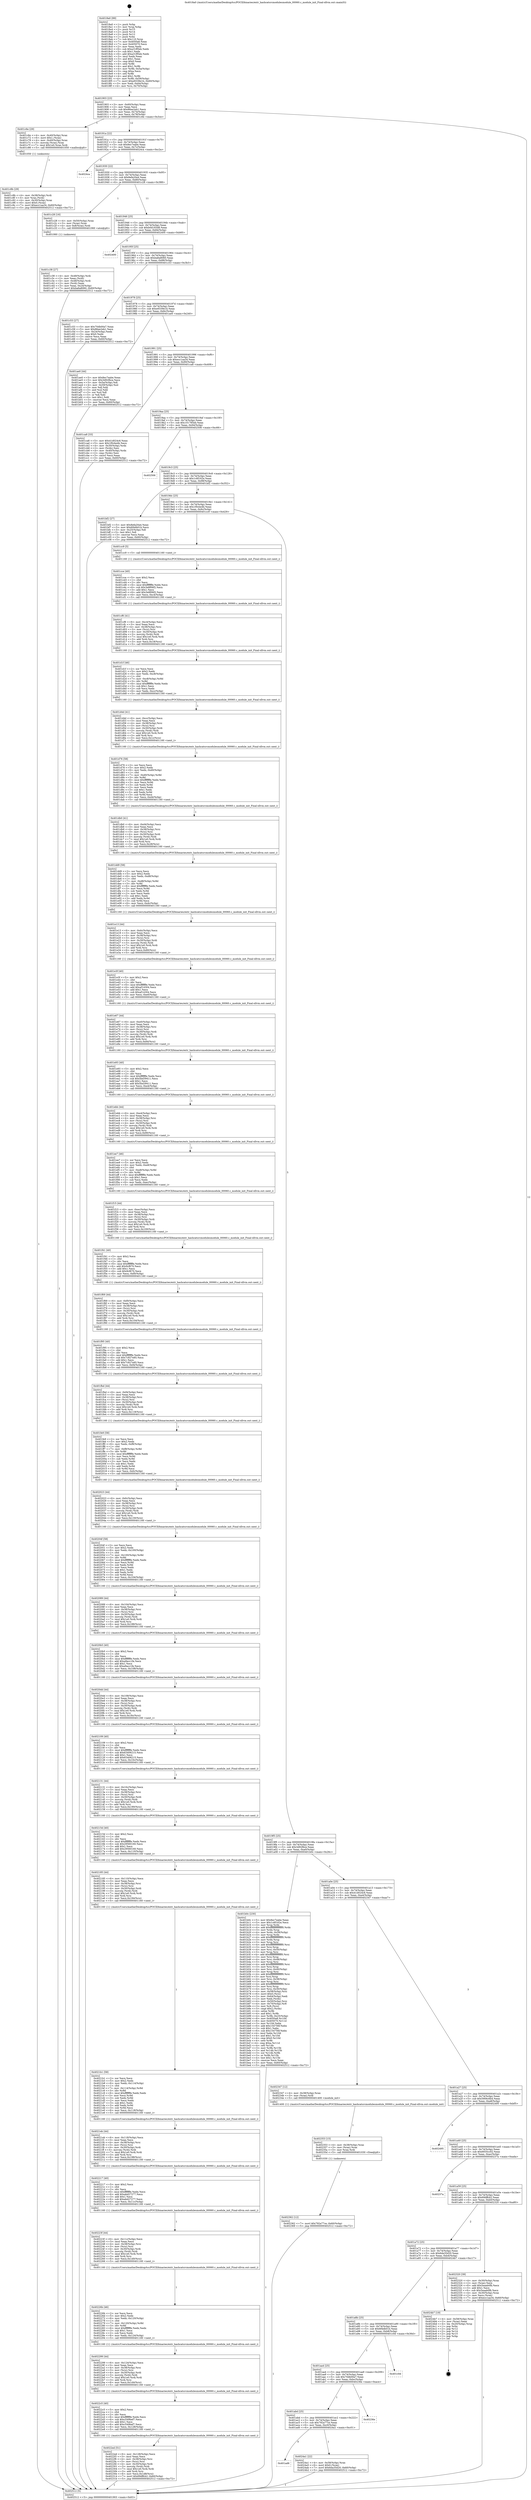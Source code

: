 digraph "0x4018a0" {
  label = "0x4018a0 (/mnt/c/Users/mathe/Desktop/tcc/POCII/binaries/extr_hashcatsrcmodulesmodule_00060.c_module_init_Final-ollvm.out::main(0))"
  labelloc = "t"
  node[shape=record]

  Entry [label="",width=0.3,height=0.3,shape=circle,fillcolor=black,style=filled]
  "0x401903" [label="{
     0x401903 [23]\l
     | [instrs]\l
     &nbsp;&nbsp;0x401903 \<+3\>: mov -0x60(%rbp),%eax\l
     &nbsp;&nbsp;0x401906 \<+2\>: mov %eax,%ecx\l
     &nbsp;&nbsp;0x401908 \<+6\>: sub $0x86ee2eb1,%ecx\l
     &nbsp;&nbsp;0x40190e \<+3\>: mov %eax,-0x74(%rbp)\l
     &nbsp;&nbsp;0x401911 \<+3\>: mov %ecx,-0x78(%rbp)\l
     &nbsp;&nbsp;0x401914 \<+6\>: je 0000000000401c6e \<main+0x3ce\>\l
  }"]
  "0x401c6e" [label="{
     0x401c6e [29]\l
     | [instrs]\l
     &nbsp;&nbsp;0x401c6e \<+4\>: mov -0x40(%rbp),%rax\l
     &nbsp;&nbsp;0x401c72 \<+6\>: movl $0x1,(%rax)\l
     &nbsp;&nbsp;0x401c78 \<+4\>: mov -0x40(%rbp),%rax\l
     &nbsp;&nbsp;0x401c7c \<+3\>: movslq (%rax),%rax\l
     &nbsp;&nbsp;0x401c7f \<+7\>: imul $0x1e0,%rax,%rdi\l
     &nbsp;&nbsp;0x401c86 \<+5\>: call 0000000000401050 \<malloc@plt\>\l
     | [calls]\l
     &nbsp;&nbsp;0x401050 \{1\} (unknown)\l
  }"]
  "0x40191a" [label="{
     0x40191a [22]\l
     | [instrs]\l
     &nbsp;&nbsp;0x40191a \<+5\>: jmp 000000000040191f \<main+0x7f\>\l
     &nbsp;&nbsp;0x40191f \<+3\>: mov -0x74(%rbp),%eax\l
     &nbsp;&nbsp;0x401922 \<+5\>: sub $0x8ec7eabe,%eax\l
     &nbsp;&nbsp;0x401927 \<+3\>: mov %eax,-0x7c(%rbp)\l
     &nbsp;&nbsp;0x40192a \<+6\>: je 00000000004024ca \<main+0xc2a\>\l
  }"]
  Exit [label="",width=0.3,height=0.3,shape=circle,fillcolor=black,style=filled,peripheries=2]
  "0x4024ca" [label="{
     0x4024ca\l
  }", style=dashed]
  "0x401930" [label="{
     0x401930 [22]\l
     | [instrs]\l
     &nbsp;&nbsp;0x401930 \<+5\>: jmp 0000000000401935 \<main+0x95\>\l
     &nbsp;&nbsp;0x401935 \<+3\>: mov -0x74(%rbp),%eax\l
     &nbsp;&nbsp;0x401938 \<+5\>: sub $0x8efa20a4,%eax\l
     &nbsp;&nbsp;0x40193d \<+3\>: mov %eax,-0x80(%rbp)\l
     &nbsp;&nbsp;0x401940 \<+6\>: je 0000000000401c28 \<main+0x388\>\l
  }"]
  "0x401ad6" [label="{
     0x401ad6\l
  }", style=dashed]
  "0x401c28" [label="{
     0x401c28 [16]\l
     | [instrs]\l
     &nbsp;&nbsp;0x401c28 \<+4\>: mov -0x50(%rbp),%rax\l
     &nbsp;&nbsp;0x401c2c \<+3\>: mov (%rax),%rax\l
     &nbsp;&nbsp;0x401c2f \<+4\>: mov 0x8(%rax),%rdi\l
     &nbsp;&nbsp;0x401c33 \<+5\>: call 0000000000401060 \<atoi@plt\>\l
     | [calls]\l
     &nbsp;&nbsp;0x401060 \{1\} (unknown)\l
  }"]
  "0x401946" [label="{
     0x401946 [25]\l
     | [instrs]\l
     &nbsp;&nbsp;0x401946 \<+5\>: jmp 000000000040194b \<main+0xab\>\l
     &nbsp;&nbsp;0x40194b \<+3\>: mov -0x74(%rbp),%eax\l
     &nbsp;&nbsp;0x40194e \<+5\>: sub $0xb0d183d8,%eax\l
     &nbsp;&nbsp;0x401953 \<+6\>: mov %eax,-0x84(%rbp)\l
     &nbsp;&nbsp;0x401959 \<+6\>: je 0000000000402400 \<main+0xb60\>\l
  }"]
  "0x4024a1" [label="{
     0x4024a1 [22]\l
     | [instrs]\l
     &nbsp;&nbsp;0x4024a1 \<+4\>: mov -0x58(%rbp),%rax\l
     &nbsp;&nbsp;0x4024a5 \<+6\>: movl $0x0,(%rax)\l
     &nbsp;&nbsp;0x4024ab \<+7\>: movl $0x6da35d20,-0x60(%rbp)\l
     &nbsp;&nbsp;0x4024b2 \<+5\>: jmp 0000000000402512 \<main+0xc72\>\l
  }"]
  "0x402400" [label="{
     0x402400\l
  }", style=dashed]
  "0x40195f" [label="{
     0x40195f [25]\l
     | [instrs]\l
     &nbsp;&nbsp;0x40195f \<+5\>: jmp 0000000000401964 \<main+0xc4\>\l
     &nbsp;&nbsp;0x401964 \<+3\>: mov -0x74(%rbp),%eax\l
     &nbsp;&nbsp;0x401967 \<+5\>: sub $0xba6a8060,%eax\l
     &nbsp;&nbsp;0x40196c \<+6\>: mov %eax,-0x88(%rbp)\l
     &nbsp;&nbsp;0x401972 \<+6\>: je 0000000000401c53 \<main+0x3b3\>\l
  }"]
  "0x401abd" [label="{
     0x401abd [25]\l
     | [instrs]\l
     &nbsp;&nbsp;0x401abd \<+5\>: jmp 0000000000401ac2 \<main+0x222\>\l
     &nbsp;&nbsp;0x401ac2 \<+3\>: mov -0x74(%rbp),%eax\l
     &nbsp;&nbsp;0x401ac5 \<+5\>: sub $0x792a77ce,%eax\l
     &nbsp;&nbsp;0x401aca \<+6\>: mov %eax,-0xc0(%rbp)\l
     &nbsp;&nbsp;0x401ad0 \<+6\>: je 00000000004024a1 \<main+0xc01\>\l
  }"]
  "0x401c53" [label="{
     0x401c53 [27]\l
     | [instrs]\l
     &nbsp;&nbsp;0x401c53 \<+5\>: mov $0x70db00a7,%eax\l
     &nbsp;&nbsp;0x401c58 \<+5\>: mov $0x86ee2eb1,%ecx\l
     &nbsp;&nbsp;0x401c5d \<+3\>: mov -0x24(%rbp),%edx\l
     &nbsp;&nbsp;0x401c60 \<+3\>: cmp $0x0,%edx\l
     &nbsp;&nbsp;0x401c63 \<+3\>: cmove %ecx,%eax\l
     &nbsp;&nbsp;0x401c66 \<+3\>: mov %eax,-0x60(%rbp)\l
     &nbsp;&nbsp;0x401c69 \<+5\>: jmp 0000000000402512 \<main+0xc72\>\l
  }"]
  "0x401978" [label="{
     0x401978 [25]\l
     | [instrs]\l
     &nbsp;&nbsp;0x401978 \<+5\>: jmp 000000000040197d \<main+0xdd\>\l
     &nbsp;&nbsp;0x40197d \<+3\>: mov -0x74(%rbp),%eax\l
     &nbsp;&nbsp;0x401980 \<+5\>: sub $0xe9339e1b,%eax\l
     &nbsp;&nbsp;0x401985 \<+6\>: mov %eax,-0x8c(%rbp)\l
     &nbsp;&nbsp;0x40198b \<+6\>: je 0000000000401ae0 \<main+0x240\>\l
  }"]
  "0x40236e" [label="{
     0x40236e\l
  }", style=dashed]
  "0x401ae0" [label="{
     0x401ae0 [44]\l
     | [instrs]\l
     &nbsp;&nbsp;0x401ae0 \<+5\>: mov $0x8ec7eabe,%eax\l
     &nbsp;&nbsp;0x401ae5 \<+5\>: mov $0x3d92fbce,%ecx\l
     &nbsp;&nbsp;0x401aea \<+3\>: mov -0x5a(%rbp),%dl\l
     &nbsp;&nbsp;0x401aed \<+4\>: mov -0x59(%rbp),%sil\l
     &nbsp;&nbsp;0x401af1 \<+3\>: mov %dl,%dil\l
     &nbsp;&nbsp;0x401af4 \<+3\>: and %sil,%dil\l
     &nbsp;&nbsp;0x401af7 \<+3\>: xor %sil,%dl\l
     &nbsp;&nbsp;0x401afa \<+3\>: or %dl,%dil\l
     &nbsp;&nbsp;0x401afd \<+4\>: test $0x1,%dil\l
     &nbsp;&nbsp;0x401b01 \<+3\>: cmovne %ecx,%eax\l
     &nbsp;&nbsp;0x401b04 \<+3\>: mov %eax,-0x60(%rbp)\l
     &nbsp;&nbsp;0x401b07 \<+5\>: jmp 0000000000402512 \<main+0xc72\>\l
  }"]
  "0x401991" [label="{
     0x401991 [25]\l
     | [instrs]\l
     &nbsp;&nbsp;0x401991 \<+5\>: jmp 0000000000401996 \<main+0xf6\>\l
     &nbsp;&nbsp;0x401996 \<+3\>: mov -0x74(%rbp),%eax\l
     &nbsp;&nbsp;0x401999 \<+5\>: sub $0xecc1aa34,%eax\l
     &nbsp;&nbsp;0x40199e \<+6\>: mov %eax,-0x90(%rbp)\l
     &nbsp;&nbsp;0x4019a4 \<+6\>: je 0000000000401ca8 \<main+0x408\>\l
  }"]
  "0x402512" [label="{
     0x402512 [5]\l
     | [instrs]\l
     &nbsp;&nbsp;0x402512 \<+5\>: jmp 0000000000401903 \<main+0x63\>\l
  }"]
  "0x4018a0" [label="{
     0x4018a0 [99]\l
     | [instrs]\l
     &nbsp;&nbsp;0x4018a0 \<+1\>: push %rbp\l
     &nbsp;&nbsp;0x4018a1 \<+3\>: mov %rsp,%rbp\l
     &nbsp;&nbsp;0x4018a4 \<+2\>: push %r15\l
     &nbsp;&nbsp;0x4018a6 \<+2\>: push %r14\l
     &nbsp;&nbsp;0x4018a8 \<+2\>: push %r12\l
     &nbsp;&nbsp;0x4018aa \<+1\>: push %rbx\l
     &nbsp;&nbsp;0x4018ab \<+7\>: sub $0x110,%rsp\l
     &nbsp;&nbsp;0x4018b2 \<+7\>: mov 0x4050a8,%eax\l
     &nbsp;&nbsp;0x4018b9 \<+7\>: mov 0x405070,%ecx\l
     &nbsp;&nbsp;0x4018c0 \<+2\>: mov %eax,%edx\l
     &nbsp;&nbsp;0x4018c2 \<+6\>: sub $0xa31ff3eb,%edx\l
     &nbsp;&nbsp;0x4018c8 \<+3\>: sub $0x1,%edx\l
     &nbsp;&nbsp;0x4018cb \<+6\>: add $0xa31ff3eb,%edx\l
     &nbsp;&nbsp;0x4018d1 \<+3\>: imul %edx,%eax\l
     &nbsp;&nbsp;0x4018d4 \<+3\>: and $0x1,%eax\l
     &nbsp;&nbsp;0x4018d7 \<+3\>: cmp $0x0,%eax\l
     &nbsp;&nbsp;0x4018da \<+4\>: sete %r8b\l
     &nbsp;&nbsp;0x4018de \<+4\>: and $0x1,%r8b\l
     &nbsp;&nbsp;0x4018e2 \<+4\>: mov %r8b,-0x5a(%rbp)\l
     &nbsp;&nbsp;0x4018e6 \<+3\>: cmp $0xa,%ecx\l
     &nbsp;&nbsp;0x4018e9 \<+4\>: setl %r8b\l
     &nbsp;&nbsp;0x4018ed \<+4\>: and $0x1,%r8b\l
     &nbsp;&nbsp;0x4018f1 \<+4\>: mov %r8b,-0x59(%rbp)\l
     &nbsp;&nbsp;0x4018f5 \<+7\>: movl $0xe9339e1b,-0x60(%rbp)\l
     &nbsp;&nbsp;0x4018fc \<+3\>: mov %edi,-0x64(%rbp)\l
     &nbsp;&nbsp;0x4018ff \<+4\>: mov %rsi,-0x70(%rbp)\l
  }"]
  "0x401aa4" [label="{
     0x401aa4 [25]\l
     | [instrs]\l
     &nbsp;&nbsp;0x401aa4 \<+5\>: jmp 0000000000401aa9 \<main+0x209\>\l
     &nbsp;&nbsp;0x401aa9 \<+3\>: mov -0x74(%rbp),%eax\l
     &nbsp;&nbsp;0x401aac \<+5\>: sub $0x70db00a7,%eax\l
     &nbsp;&nbsp;0x401ab1 \<+6\>: mov %eax,-0xbc(%rbp)\l
     &nbsp;&nbsp;0x401ab7 \<+6\>: je 000000000040236e \<main+0xace\>\l
  }"]
  "0x401ca8" [label="{
     0x401ca8 [33]\l
     | [instrs]\l
     &nbsp;&nbsp;0x401ca8 \<+5\>: mov $0x41d024c6,%eax\l
     &nbsp;&nbsp;0x401cad \<+5\>: mov $0x1f0cbe4b,%ecx\l
     &nbsp;&nbsp;0x401cb2 \<+4\>: mov -0x30(%rbp),%rdx\l
     &nbsp;&nbsp;0x401cb6 \<+2\>: mov (%rdx),%esi\l
     &nbsp;&nbsp;0x401cb8 \<+4\>: mov -0x40(%rbp),%rdx\l
     &nbsp;&nbsp;0x401cbc \<+2\>: cmp (%rdx),%esi\l
     &nbsp;&nbsp;0x401cbe \<+3\>: cmovl %ecx,%eax\l
     &nbsp;&nbsp;0x401cc1 \<+3\>: mov %eax,-0x60(%rbp)\l
     &nbsp;&nbsp;0x401cc4 \<+5\>: jmp 0000000000402512 \<main+0xc72\>\l
  }"]
  "0x4019aa" [label="{
     0x4019aa [25]\l
     | [instrs]\l
     &nbsp;&nbsp;0x4019aa \<+5\>: jmp 00000000004019af \<main+0x10f\>\l
     &nbsp;&nbsp;0x4019af \<+3\>: mov -0x74(%rbp),%eax\l
     &nbsp;&nbsp;0x4019b2 \<+5\>: sub $0x101785eb,%eax\l
     &nbsp;&nbsp;0x4019b7 \<+6\>: mov %eax,-0x94(%rbp)\l
     &nbsp;&nbsp;0x4019bd \<+6\>: je 0000000000402506 \<main+0xc66\>\l
  }"]
  "0x401c0d" [label="{
     0x401c0d\l
  }", style=dashed]
  "0x402506" [label="{
     0x402506\l
  }", style=dashed]
  "0x4019c3" [label="{
     0x4019c3 [25]\l
     | [instrs]\l
     &nbsp;&nbsp;0x4019c3 \<+5\>: jmp 00000000004019c8 \<main+0x128\>\l
     &nbsp;&nbsp;0x4019c8 \<+3\>: mov -0x74(%rbp),%eax\l
     &nbsp;&nbsp;0x4019cb \<+5\>: sub $0x1c6f162e,%eax\l
     &nbsp;&nbsp;0x4019d0 \<+6\>: mov %eax,-0x98(%rbp)\l
     &nbsp;&nbsp;0x4019d6 \<+6\>: je 0000000000401bf2 \<main+0x352\>\l
  }"]
  "0x401a8b" [label="{
     0x401a8b [25]\l
     | [instrs]\l
     &nbsp;&nbsp;0x401a8b \<+5\>: jmp 0000000000401a90 \<main+0x1f0\>\l
     &nbsp;&nbsp;0x401a90 \<+3\>: mov -0x74(%rbp),%eax\l
     &nbsp;&nbsp;0x401a93 \<+5\>: sub $0x6f4db01b,%eax\l
     &nbsp;&nbsp;0x401a98 \<+6\>: mov %eax,-0xb8(%rbp)\l
     &nbsp;&nbsp;0x401a9e \<+6\>: je 0000000000401c0d \<main+0x36d\>\l
  }"]
  "0x401bf2" [label="{
     0x401bf2 [27]\l
     | [instrs]\l
     &nbsp;&nbsp;0x401bf2 \<+5\>: mov $0x8efa20a4,%eax\l
     &nbsp;&nbsp;0x401bf7 \<+5\>: mov $0x6f4db01b,%ecx\l
     &nbsp;&nbsp;0x401bfc \<+3\>: mov -0x25(%rbp),%dl\l
     &nbsp;&nbsp;0x401bff \<+3\>: test $0x1,%dl\l
     &nbsp;&nbsp;0x401c02 \<+3\>: cmovne %ecx,%eax\l
     &nbsp;&nbsp;0x401c05 \<+3\>: mov %eax,-0x60(%rbp)\l
     &nbsp;&nbsp;0x401c08 \<+5\>: jmp 0000000000402512 \<main+0xc72\>\l
  }"]
  "0x4019dc" [label="{
     0x4019dc [25]\l
     | [instrs]\l
     &nbsp;&nbsp;0x4019dc \<+5\>: jmp 00000000004019e1 \<main+0x141\>\l
     &nbsp;&nbsp;0x4019e1 \<+3\>: mov -0x74(%rbp),%eax\l
     &nbsp;&nbsp;0x4019e4 \<+5\>: sub $0x1f0cbe4b,%eax\l
     &nbsp;&nbsp;0x4019e9 \<+6\>: mov %eax,-0x9c(%rbp)\l
     &nbsp;&nbsp;0x4019ef \<+6\>: je 0000000000401cc9 \<main+0x429\>\l
  }"]
  "0x4024b7" [label="{
     0x4024b7 [19]\l
     | [instrs]\l
     &nbsp;&nbsp;0x4024b7 \<+4\>: mov -0x58(%rbp),%rax\l
     &nbsp;&nbsp;0x4024bb \<+2\>: mov (%rax),%eax\l
     &nbsp;&nbsp;0x4024bd \<+4\>: lea -0x20(%rbp),%rsp\l
     &nbsp;&nbsp;0x4024c1 \<+1\>: pop %rbx\l
     &nbsp;&nbsp;0x4024c2 \<+2\>: pop %r12\l
     &nbsp;&nbsp;0x4024c4 \<+2\>: pop %r14\l
     &nbsp;&nbsp;0x4024c6 \<+2\>: pop %r15\l
     &nbsp;&nbsp;0x4024c8 \<+1\>: pop %rbp\l
     &nbsp;&nbsp;0x4024c9 \<+1\>: ret\l
  }"]
  "0x401cc9" [label="{
     0x401cc9 [5]\l
     | [instrs]\l
     &nbsp;&nbsp;0x401cc9 \<+5\>: call 0000000000401160 \<next_i\>\l
     | [calls]\l
     &nbsp;&nbsp;0x401160 \{1\} (/mnt/c/Users/mathe/Desktop/tcc/POCII/binaries/extr_hashcatsrcmodulesmodule_00060.c_module_init_Final-ollvm.out::next_i)\l
  }"]
  "0x4019f5" [label="{
     0x4019f5 [25]\l
     | [instrs]\l
     &nbsp;&nbsp;0x4019f5 \<+5\>: jmp 00000000004019fa \<main+0x15a\>\l
     &nbsp;&nbsp;0x4019fa \<+3\>: mov -0x74(%rbp),%eax\l
     &nbsp;&nbsp;0x4019fd \<+5\>: sub $0x3d92fbce,%eax\l
     &nbsp;&nbsp;0x401a02 \<+6\>: mov %eax,-0xa0(%rbp)\l
     &nbsp;&nbsp;0x401a08 \<+6\>: je 0000000000401b0c \<main+0x26c\>\l
  }"]
  "0x402362" [label="{
     0x402362 [12]\l
     | [instrs]\l
     &nbsp;&nbsp;0x402362 \<+7\>: movl $0x792a77ce,-0x60(%rbp)\l
     &nbsp;&nbsp;0x402369 \<+5\>: jmp 0000000000402512 \<main+0xc72\>\l
  }"]
  "0x401b0c" [label="{
     0x401b0c [230]\l
     | [instrs]\l
     &nbsp;&nbsp;0x401b0c \<+5\>: mov $0x8ec7eabe,%eax\l
     &nbsp;&nbsp;0x401b11 \<+5\>: mov $0x1c6f162e,%ecx\l
     &nbsp;&nbsp;0x401b16 \<+3\>: mov %rsp,%rdx\l
     &nbsp;&nbsp;0x401b19 \<+4\>: add $0xfffffffffffffff0,%rdx\l
     &nbsp;&nbsp;0x401b1d \<+3\>: mov %rdx,%rsp\l
     &nbsp;&nbsp;0x401b20 \<+4\>: mov %rdx,-0x58(%rbp)\l
     &nbsp;&nbsp;0x401b24 \<+3\>: mov %rsp,%rdx\l
     &nbsp;&nbsp;0x401b27 \<+4\>: add $0xfffffffffffffff0,%rdx\l
     &nbsp;&nbsp;0x401b2b \<+3\>: mov %rdx,%rsp\l
     &nbsp;&nbsp;0x401b2e \<+3\>: mov %rsp,%rsi\l
     &nbsp;&nbsp;0x401b31 \<+4\>: add $0xfffffffffffffff0,%rsi\l
     &nbsp;&nbsp;0x401b35 \<+3\>: mov %rsi,%rsp\l
     &nbsp;&nbsp;0x401b38 \<+4\>: mov %rsi,-0x50(%rbp)\l
     &nbsp;&nbsp;0x401b3c \<+3\>: mov %rsp,%rsi\l
     &nbsp;&nbsp;0x401b3f \<+4\>: add $0xfffffffffffffff0,%rsi\l
     &nbsp;&nbsp;0x401b43 \<+3\>: mov %rsi,%rsp\l
     &nbsp;&nbsp;0x401b46 \<+4\>: mov %rsi,-0x48(%rbp)\l
     &nbsp;&nbsp;0x401b4a \<+3\>: mov %rsp,%rsi\l
     &nbsp;&nbsp;0x401b4d \<+4\>: add $0xfffffffffffffff0,%rsi\l
     &nbsp;&nbsp;0x401b51 \<+3\>: mov %rsi,%rsp\l
     &nbsp;&nbsp;0x401b54 \<+4\>: mov %rsi,-0x40(%rbp)\l
     &nbsp;&nbsp;0x401b58 \<+3\>: mov %rsp,%rsi\l
     &nbsp;&nbsp;0x401b5b \<+4\>: add $0xfffffffffffffff0,%rsi\l
     &nbsp;&nbsp;0x401b5f \<+3\>: mov %rsi,%rsp\l
     &nbsp;&nbsp;0x401b62 \<+4\>: mov %rsi,-0x38(%rbp)\l
     &nbsp;&nbsp;0x401b66 \<+3\>: mov %rsp,%rsi\l
     &nbsp;&nbsp;0x401b69 \<+4\>: add $0xfffffffffffffff0,%rsi\l
     &nbsp;&nbsp;0x401b6d \<+3\>: mov %rsi,%rsp\l
     &nbsp;&nbsp;0x401b70 \<+4\>: mov %rsi,-0x30(%rbp)\l
     &nbsp;&nbsp;0x401b74 \<+4\>: mov -0x58(%rbp),%rsi\l
     &nbsp;&nbsp;0x401b78 \<+6\>: movl $0x0,(%rsi)\l
     &nbsp;&nbsp;0x401b7e \<+3\>: mov -0x64(%rbp),%edi\l
     &nbsp;&nbsp;0x401b81 \<+2\>: mov %edi,(%rdx)\l
     &nbsp;&nbsp;0x401b83 \<+4\>: mov -0x50(%rbp),%rsi\l
     &nbsp;&nbsp;0x401b87 \<+4\>: mov -0x70(%rbp),%r8\l
     &nbsp;&nbsp;0x401b8b \<+3\>: mov %r8,(%rsi)\l
     &nbsp;&nbsp;0x401b8e \<+3\>: cmpl $0x2,(%rdx)\l
     &nbsp;&nbsp;0x401b91 \<+4\>: setne %r9b\l
     &nbsp;&nbsp;0x401b95 \<+4\>: and $0x1,%r9b\l
     &nbsp;&nbsp;0x401b99 \<+4\>: mov %r9b,-0x25(%rbp)\l
     &nbsp;&nbsp;0x401b9d \<+8\>: mov 0x4050a8,%r10d\l
     &nbsp;&nbsp;0x401ba5 \<+8\>: mov 0x405070,%r11d\l
     &nbsp;&nbsp;0x401bad \<+3\>: mov %r10d,%ebx\l
     &nbsp;&nbsp;0x401bb0 \<+6\>: add $0x154756f,%ebx\l
     &nbsp;&nbsp;0x401bb6 \<+3\>: sub $0x1,%ebx\l
     &nbsp;&nbsp;0x401bb9 \<+6\>: sub $0x154756f,%ebx\l
     &nbsp;&nbsp;0x401bbf \<+4\>: imul %ebx,%r10d\l
     &nbsp;&nbsp;0x401bc3 \<+4\>: and $0x1,%r10d\l
     &nbsp;&nbsp;0x401bc7 \<+4\>: cmp $0x0,%r10d\l
     &nbsp;&nbsp;0x401bcb \<+4\>: sete %r9b\l
     &nbsp;&nbsp;0x401bcf \<+4\>: cmp $0xa,%r11d\l
     &nbsp;&nbsp;0x401bd3 \<+4\>: setl %r14b\l
     &nbsp;&nbsp;0x401bd7 \<+3\>: mov %r9b,%r15b\l
     &nbsp;&nbsp;0x401bda \<+3\>: and %r14b,%r15b\l
     &nbsp;&nbsp;0x401bdd \<+3\>: xor %r14b,%r9b\l
     &nbsp;&nbsp;0x401be0 \<+3\>: or %r9b,%r15b\l
     &nbsp;&nbsp;0x401be3 \<+4\>: test $0x1,%r15b\l
     &nbsp;&nbsp;0x401be7 \<+3\>: cmovne %ecx,%eax\l
     &nbsp;&nbsp;0x401bea \<+3\>: mov %eax,-0x60(%rbp)\l
     &nbsp;&nbsp;0x401bed \<+5\>: jmp 0000000000402512 \<main+0xc72\>\l
  }"]
  "0x401a0e" [label="{
     0x401a0e [25]\l
     | [instrs]\l
     &nbsp;&nbsp;0x401a0e \<+5\>: jmp 0000000000401a13 \<main+0x173\>\l
     &nbsp;&nbsp;0x401a13 \<+3\>: mov -0x74(%rbp),%eax\l
     &nbsp;&nbsp;0x401a16 \<+5\>: sub $0x41d024c6,%eax\l
     &nbsp;&nbsp;0x401a1b \<+6\>: mov %eax,-0xa4(%rbp)\l
     &nbsp;&nbsp;0x401a21 \<+6\>: je 0000000000402347 \<main+0xaa7\>\l
  }"]
  "0x401c38" [label="{
     0x401c38 [27]\l
     | [instrs]\l
     &nbsp;&nbsp;0x401c38 \<+4\>: mov -0x48(%rbp),%rdi\l
     &nbsp;&nbsp;0x401c3c \<+2\>: mov %eax,(%rdi)\l
     &nbsp;&nbsp;0x401c3e \<+4\>: mov -0x48(%rbp),%rdi\l
     &nbsp;&nbsp;0x401c42 \<+2\>: mov (%rdi),%eax\l
     &nbsp;&nbsp;0x401c44 \<+3\>: mov %eax,-0x24(%rbp)\l
     &nbsp;&nbsp;0x401c47 \<+7\>: movl $0xba6a8060,-0x60(%rbp)\l
     &nbsp;&nbsp;0x401c4e \<+5\>: jmp 0000000000402512 \<main+0xc72\>\l
  }"]
  "0x401c8b" [label="{
     0x401c8b [29]\l
     | [instrs]\l
     &nbsp;&nbsp;0x401c8b \<+4\>: mov -0x38(%rbp),%rdi\l
     &nbsp;&nbsp;0x401c8f \<+3\>: mov %rax,(%rdi)\l
     &nbsp;&nbsp;0x401c92 \<+4\>: mov -0x30(%rbp),%rax\l
     &nbsp;&nbsp;0x401c96 \<+6\>: movl $0x0,(%rax)\l
     &nbsp;&nbsp;0x401c9c \<+7\>: movl $0xecc1aa34,-0x60(%rbp)\l
     &nbsp;&nbsp;0x401ca3 \<+5\>: jmp 0000000000402512 \<main+0xc72\>\l
  }"]
  "0x401cce" [label="{
     0x401cce [40]\l
     | [instrs]\l
     &nbsp;&nbsp;0x401cce \<+5\>: mov $0x2,%ecx\l
     &nbsp;&nbsp;0x401cd3 \<+1\>: cltd\l
     &nbsp;&nbsp;0x401cd4 \<+2\>: idiv %ecx\l
     &nbsp;&nbsp;0x401cd6 \<+6\>: imul $0xfffffffe,%edx,%ecx\l
     &nbsp;&nbsp;0x401cdc \<+6\>: sub $0x3e8f06f2,%ecx\l
     &nbsp;&nbsp;0x401ce2 \<+3\>: add $0x1,%ecx\l
     &nbsp;&nbsp;0x401ce5 \<+6\>: add $0x3e8f06f2,%ecx\l
     &nbsp;&nbsp;0x401ceb \<+6\>: mov %ecx,-0xc4(%rbp)\l
     &nbsp;&nbsp;0x401cf1 \<+5\>: call 0000000000401160 \<next_i\>\l
     | [calls]\l
     &nbsp;&nbsp;0x401160 \{1\} (/mnt/c/Users/mathe/Desktop/tcc/POCII/binaries/extr_hashcatsrcmodulesmodule_00060.c_module_init_Final-ollvm.out::next_i)\l
  }"]
  "0x401cf6" [label="{
     0x401cf6 [41]\l
     | [instrs]\l
     &nbsp;&nbsp;0x401cf6 \<+6\>: mov -0xc4(%rbp),%ecx\l
     &nbsp;&nbsp;0x401cfc \<+3\>: imul %eax,%ecx\l
     &nbsp;&nbsp;0x401cff \<+4\>: mov -0x38(%rbp),%rsi\l
     &nbsp;&nbsp;0x401d03 \<+3\>: mov (%rsi),%rsi\l
     &nbsp;&nbsp;0x401d06 \<+4\>: mov -0x30(%rbp),%rdi\l
     &nbsp;&nbsp;0x401d0a \<+3\>: movslq (%rdi),%rdi\l
     &nbsp;&nbsp;0x401d0d \<+7\>: imul $0x1e0,%rdi,%rdi\l
     &nbsp;&nbsp;0x401d14 \<+3\>: add %rdi,%rsi\l
     &nbsp;&nbsp;0x401d17 \<+3\>: mov %ecx,0x18(%rsi)\l
     &nbsp;&nbsp;0x401d1a \<+5\>: call 0000000000401160 \<next_i\>\l
     | [calls]\l
     &nbsp;&nbsp;0x401160 \{1\} (/mnt/c/Users/mathe/Desktop/tcc/POCII/binaries/extr_hashcatsrcmodulesmodule_00060.c_module_init_Final-ollvm.out::next_i)\l
  }"]
  "0x401d1f" [label="{
     0x401d1f [46]\l
     | [instrs]\l
     &nbsp;&nbsp;0x401d1f \<+2\>: xor %ecx,%ecx\l
     &nbsp;&nbsp;0x401d21 \<+5\>: mov $0x2,%edx\l
     &nbsp;&nbsp;0x401d26 \<+6\>: mov %edx,-0xc8(%rbp)\l
     &nbsp;&nbsp;0x401d2c \<+1\>: cltd\l
     &nbsp;&nbsp;0x401d2d \<+7\>: mov -0xc8(%rbp),%r8d\l
     &nbsp;&nbsp;0x401d34 \<+3\>: idiv %r8d\l
     &nbsp;&nbsp;0x401d37 \<+6\>: imul $0xfffffffe,%edx,%edx\l
     &nbsp;&nbsp;0x401d3d \<+3\>: sub $0x1,%ecx\l
     &nbsp;&nbsp;0x401d40 \<+2\>: sub %ecx,%edx\l
     &nbsp;&nbsp;0x401d42 \<+6\>: mov %edx,-0xcc(%rbp)\l
     &nbsp;&nbsp;0x401d48 \<+5\>: call 0000000000401160 \<next_i\>\l
     | [calls]\l
     &nbsp;&nbsp;0x401160 \{1\} (/mnt/c/Users/mathe/Desktop/tcc/POCII/binaries/extr_hashcatsrcmodulesmodule_00060.c_module_init_Final-ollvm.out::next_i)\l
  }"]
  "0x401d4d" [label="{
     0x401d4d [41]\l
     | [instrs]\l
     &nbsp;&nbsp;0x401d4d \<+6\>: mov -0xcc(%rbp),%ecx\l
     &nbsp;&nbsp;0x401d53 \<+3\>: imul %eax,%ecx\l
     &nbsp;&nbsp;0x401d56 \<+4\>: mov -0x38(%rbp),%rsi\l
     &nbsp;&nbsp;0x401d5a \<+3\>: mov (%rsi),%rsi\l
     &nbsp;&nbsp;0x401d5d \<+4\>: mov -0x30(%rbp),%rdi\l
     &nbsp;&nbsp;0x401d61 \<+3\>: movslq (%rdi),%rdi\l
     &nbsp;&nbsp;0x401d64 \<+7\>: imul $0x1e0,%rdi,%rdi\l
     &nbsp;&nbsp;0x401d6b \<+3\>: add %rdi,%rsi\l
     &nbsp;&nbsp;0x401d6e \<+3\>: mov %ecx,0x1c(%rsi)\l
     &nbsp;&nbsp;0x401d71 \<+5\>: call 0000000000401160 \<next_i\>\l
     | [calls]\l
     &nbsp;&nbsp;0x401160 \{1\} (/mnt/c/Users/mathe/Desktop/tcc/POCII/binaries/extr_hashcatsrcmodulesmodule_00060.c_module_init_Final-ollvm.out::next_i)\l
  }"]
  "0x401d76" [label="{
     0x401d76 [58]\l
     | [instrs]\l
     &nbsp;&nbsp;0x401d76 \<+2\>: xor %ecx,%ecx\l
     &nbsp;&nbsp;0x401d78 \<+5\>: mov $0x2,%edx\l
     &nbsp;&nbsp;0x401d7d \<+6\>: mov %edx,-0xd0(%rbp)\l
     &nbsp;&nbsp;0x401d83 \<+1\>: cltd\l
     &nbsp;&nbsp;0x401d84 \<+7\>: mov -0xd0(%rbp),%r8d\l
     &nbsp;&nbsp;0x401d8b \<+3\>: idiv %r8d\l
     &nbsp;&nbsp;0x401d8e \<+6\>: imul $0xfffffffe,%edx,%edx\l
     &nbsp;&nbsp;0x401d94 \<+3\>: mov %ecx,%r9d\l
     &nbsp;&nbsp;0x401d97 \<+3\>: sub %edx,%r9d\l
     &nbsp;&nbsp;0x401d9a \<+2\>: mov %ecx,%edx\l
     &nbsp;&nbsp;0x401d9c \<+3\>: sub $0x1,%edx\l
     &nbsp;&nbsp;0x401d9f \<+3\>: add %edx,%r9d\l
     &nbsp;&nbsp;0x401da2 \<+3\>: sub %r9d,%ecx\l
     &nbsp;&nbsp;0x401da5 \<+6\>: mov %ecx,-0xd4(%rbp)\l
     &nbsp;&nbsp;0x401dab \<+5\>: call 0000000000401160 \<next_i\>\l
     | [calls]\l
     &nbsp;&nbsp;0x401160 \{1\} (/mnt/c/Users/mathe/Desktop/tcc/POCII/binaries/extr_hashcatsrcmodulesmodule_00060.c_module_init_Final-ollvm.out::next_i)\l
  }"]
  "0x401db0" [label="{
     0x401db0 [41]\l
     | [instrs]\l
     &nbsp;&nbsp;0x401db0 \<+6\>: mov -0xd4(%rbp),%ecx\l
     &nbsp;&nbsp;0x401db6 \<+3\>: imul %eax,%ecx\l
     &nbsp;&nbsp;0x401db9 \<+4\>: mov -0x38(%rbp),%rsi\l
     &nbsp;&nbsp;0x401dbd \<+3\>: mov (%rsi),%rsi\l
     &nbsp;&nbsp;0x401dc0 \<+4\>: mov -0x30(%rbp),%rdi\l
     &nbsp;&nbsp;0x401dc4 \<+3\>: movslq (%rdi),%rdi\l
     &nbsp;&nbsp;0x401dc7 \<+7\>: imul $0x1e0,%rdi,%rdi\l
     &nbsp;&nbsp;0x401dce \<+3\>: add %rdi,%rsi\l
     &nbsp;&nbsp;0x401dd1 \<+3\>: mov %ecx,0x28(%rsi)\l
     &nbsp;&nbsp;0x401dd4 \<+5\>: call 0000000000401160 \<next_i\>\l
     | [calls]\l
     &nbsp;&nbsp;0x401160 \{1\} (/mnt/c/Users/mathe/Desktop/tcc/POCII/binaries/extr_hashcatsrcmodulesmodule_00060.c_module_init_Final-ollvm.out::next_i)\l
  }"]
  "0x401dd9" [label="{
     0x401dd9 [58]\l
     | [instrs]\l
     &nbsp;&nbsp;0x401dd9 \<+2\>: xor %ecx,%ecx\l
     &nbsp;&nbsp;0x401ddb \<+5\>: mov $0x2,%edx\l
     &nbsp;&nbsp;0x401de0 \<+6\>: mov %edx,-0xd8(%rbp)\l
     &nbsp;&nbsp;0x401de6 \<+1\>: cltd\l
     &nbsp;&nbsp;0x401de7 \<+7\>: mov -0xd8(%rbp),%r8d\l
     &nbsp;&nbsp;0x401dee \<+3\>: idiv %r8d\l
     &nbsp;&nbsp;0x401df1 \<+6\>: imul $0xfffffffe,%edx,%edx\l
     &nbsp;&nbsp;0x401df7 \<+3\>: mov %ecx,%r9d\l
     &nbsp;&nbsp;0x401dfa \<+3\>: sub %edx,%r9d\l
     &nbsp;&nbsp;0x401dfd \<+2\>: mov %ecx,%edx\l
     &nbsp;&nbsp;0x401dff \<+3\>: sub $0x1,%edx\l
     &nbsp;&nbsp;0x401e02 \<+3\>: add %edx,%r9d\l
     &nbsp;&nbsp;0x401e05 \<+3\>: sub %r9d,%ecx\l
     &nbsp;&nbsp;0x401e08 \<+6\>: mov %ecx,-0xdc(%rbp)\l
     &nbsp;&nbsp;0x401e0e \<+5\>: call 0000000000401160 \<next_i\>\l
     | [calls]\l
     &nbsp;&nbsp;0x401160 \{1\} (/mnt/c/Users/mathe/Desktop/tcc/POCII/binaries/extr_hashcatsrcmodulesmodule_00060.c_module_init_Final-ollvm.out::next_i)\l
  }"]
  "0x401e13" [label="{
     0x401e13 [44]\l
     | [instrs]\l
     &nbsp;&nbsp;0x401e13 \<+6\>: mov -0xdc(%rbp),%ecx\l
     &nbsp;&nbsp;0x401e19 \<+3\>: imul %eax,%ecx\l
     &nbsp;&nbsp;0x401e1c \<+4\>: mov -0x38(%rbp),%rsi\l
     &nbsp;&nbsp;0x401e20 \<+3\>: mov (%rsi),%rsi\l
     &nbsp;&nbsp;0x401e23 \<+4\>: mov -0x30(%rbp),%rdi\l
     &nbsp;&nbsp;0x401e27 \<+3\>: movslq (%rdi),%rdi\l
     &nbsp;&nbsp;0x401e2a \<+7\>: imul $0x1e0,%rdi,%rdi\l
     &nbsp;&nbsp;0x401e31 \<+3\>: add %rdi,%rsi\l
     &nbsp;&nbsp;0x401e34 \<+6\>: mov %ecx,0x80(%rsi)\l
     &nbsp;&nbsp;0x401e3a \<+5\>: call 0000000000401160 \<next_i\>\l
     | [calls]\l
     &nbsp;&nbsp;0x401160 \{1\} (/mnt/c/Users/mathe/Desktop/tcc/POCII/binaries/extr_hashcatsrcmodulesmodule_00060.c_module_init_Final-ollvm.out::next_i)\l
  }"]
  "0x401e3f" [label="{
     0x401e3f [40]\l
     | [instrs]\l
     &nbsp;&nbsp;0x401e3f \<+5\>: mov $0x2,%ecx\l
     &nbsp;&nbsp;0x401e44 \<+1\>: cltd\l
     &nbsp;&nbsp;0x401e45 \<+2\>: idiv %ecx\l
     &nbsp;&nbsp;0x401e47 \<+6\>: imul $0xfffffffe,%edx,%ecx\l
     &nbsp;&nbsp;0x401e4d \<+6\>: add $0xaf14304,%ecx\l
     &nbsp;&nbsp;0x401e53 \<+3\>: add $0x1,%ecx\l
     &nbsp;&nbsp;0x401e56 \<+6\>: sub $0xaf14304,%ecx\l
     &nbsp;&nbsp;0x401e5c \<+6\>: mov %ecx,-0xe0(%rbp)\l
     &nbsp;&nbsp;0x401e62 \<+5\>: call 0000000000401160 \<next_i\>\l
     | [calls]\l
     &nbsp;&nbsp;0x401160 \{1\} (/mnt/c/Users/mathe/Desktop/tcc/POCII/binaries/extr_hashcatsrcmodulesmodule_00060.c_module_init_Final-ollvm.out::next_i)\l
  }"]
  "0x401e67" [label="{
     0x401e67 [44]\l
     | [instrs]\l
     &nbsp;&nbsp;0x401e67 \<+6\>: mov -0xe0(%rbp),%ecx\l
     &nbsp;&nbsp;0x401e6d \<+3\>: imul %eax,%ecx\l
     &nbsp;&nbsp;0x401e70 \<+4\>: mov -0x38(%rbp),%rsi\l
     &nbsp;&nbsp;0x401e74 \<+3\>: mov (%rsi),%rsi\l
     &nbsp;&nbsp;0x401e77 \<+4\>: mov -0x30(%rbp),%rdi\l
     &nbsp;&nbsp;0x401e7b \<+3\>: movslq (%rdi),%rdi\l
     &nbsp;&nbsp;0x401e7e \<+7\>: imul $0x1e0,%rdi,%rdi\l
     &nbsp;&nbsp;0x401e85 \<+3\>: add %rdi,%rsi\l
     &nbsp;&nbsp;0x401e88 \<+6\>: mov %ecx,0x84(%rsi)\l
     &nbsp;&nbsp;0x401e8e \<+5\>: call 0000000000401160 \<next_i\>\l
     | [calls]\l
     &nbsp;&nbsp;0x401160 \{1\} (/mnt/c/Users/mathe/Desktop/tcc/POCII/binaries/extr_hashcatsrcmodulesmodule_00060.c_module_init_Final-ollvm.out::next_i)\l
  }"]
  "0x401e93" [label="{
     0x401e93 [40]\l
     | [instrs]\l
     &nbsp;&nbsp;0x401e93 \<+5\>: mov $0x2,%ecx\l
     &nbsp;&nbsp;0x401e98 \<+1\>: cltd\l
     &nbsp;&nbsp;0x401e99 \<+2\>: idiv %ecx\l
     &nbsp;&nbsp;0x401e9b \<+6\>: imul $0xfffffffe,%edx,%ecx\l
     &nbsp;&nbsp;0x401ea1 \<+6\>: sub $0x5bd39411,%ecx\l
     &nbsp;&nbsp;0x401ea7 \<+3\>: add $0x1,%ecx\l
     &nbsp;&nbsp;0x401eaa \<+6\>: add $0x5bd39411,%ecx\l
     &nbsp;&nbsp;0x401eb0 \<+6\>: mov %ecx,-0xe4(%rbp)\l
     &nbsp;&nbsp;0x401eb6 \<+5\>: call 0000000000401160 \<next_i\>\l
     | [calls]\l
     &nbsp;&nbsp;0x401160 \{1\} (/mnt/c/Users/mathe/Desktop/tcc/POCII/binaries/extr_hashcatsrcmodulesmodule_00060.c_module_init_Final-ollvm.out::next_i)\l
  }"]
  "0x401ebb" [label="{
     0x401ebb [44]\l
     | [instrs]\l
     &nbsp;&nbsp;0x401ebb \<+6\>: mov -0xe4(%rbp),%ecx\l
     &nbsp;&nbsp;0x401ec1 \<+3\>: imul %eax,%ecx\l
     &nbsp;&nbsp;0x401ec4 \<+4\>: mov -0x38(%rbp),%rsi\l
     &nbsp;&nbsp;0x401ec8 \<+3\>: mov (%rsi),%rsi\l
     &nbsp;&nbsp;0x401ecb \<+4\>: mov -0x30(%rbp),%rdi\l
     &nbsp;&nbsp;0x401ecf \<+3\>: movslq (%rdi),%rdi\l
     &nbsp;&nbsp;0x401ed2 \<+7\>: imul $0x1e0,%rdi,%rdi\l
     &nbsp;&nbsp;0x401ed9 \<+3\>: add %rdi,%rsi\l
     &nbsp;&nbsp;0x401edc \<+6\>: mov %ecx,0x90(%rsi)\l
     &nbsp;&nbsp;0x401ee2 \<+5\>: call 0000000000401160 \<next_i\>\l
     | [calls]\l
     &nbsp;&nbsp;0x401160 \{1\} (/mnt/c/Users/mathe/Desktop/tcc/POCII/binaries/extr_hashcatsrcmodulesmodule_00060.c_module_init_Final-ollvm.out::next_i)\l
  }"]
  "0x401ee7" [label="{
     0x401ee7 [46]\l
     | [instrs]\l
     &nbsp;&nbsp;0x401ee7 \<+2\>: xor %ecx,%ecx\l
     &nbsp;&nbsp;0x401ee9 \<+5\>: mov $0x2,%edx\l
     &nbsp;&nbsp;0x401eee \<+6\>: mov %edx,-0xe8(%rbp)\l
     &nbsp;&nbsp;0x401ef4 \<+1\>: cltd\l
     &nbsp;&nbsp;0x401ef5 \<+7\>: mov -0xe8(%rbp),%r8d\l
     &nbsp;&nbsp;0x401efc \<+3\>: idiv %r8d\l
     &nbsp;&nbsp;0x401eff \<+6\>: imul $0xfffffffe,%edx,%edx\l
     &nbsp;&nbsp;0x401f05 \<+3\>: sub $0x1,%ecx\l
     &nbsp;&nbsp;0x401f08 \<+2\>: sub %ecx,%edx\l
     &nbsp;&nbsp;0x401f0a \<+6\>: mov %edx,-0xec(%rbp)\l
     &nbsp;&nbsp;0x401f10 \<+5\>: call 0000000000401160 \<next_i\>\l
     | [calls]\l
     &nbsp;&nbsp;0x401160 \{1\} (/mnt/c/Users/mathe/Desktop/tcc/POCII/binaries/extr_hashcatsrcmodulesmodule_00060.c_module_init_Final-ollvm.out::next_i)\l
  }"]
  "0x401f15" [label="{
     0x401f15 [44]\l
     | [instrs]\l
     &nbsp;&nbsp;0x401f15 \<+6\>: mov -0xec(%rbp),%ecx\l
     &nbsp;&nbsp;0x401f1b \<+3\>: imul %eax,%ecx\l
     &nbsp;&nbsp;0x401f1e \<+4\>: mov -0x38(%rbp),%rsi\l
     &nbsp;&nbsp;0x401f22 \<+3\>: mov (%rsi),%rsi\l
     &nbsp;&nbsp;0x401f25 \<+4\>: mov -0x30(%rbp),%rdi\l
     &nbsp;&nbsp;0x401f29 \<+3\>: movslq (%rdi),%rdi\l
     &nbsp;&nbsp;0x401f2c \<+7\>: imul $0x1e0,%rdi,%rdi\l
     &nbsp;&nbsp;0x401f33 \<+3\>: add %rdi,%rsi\l
     &nbsp;&nbsp;0x401f36 \<+6\>: mov %ecx,0x100(%rsi)\l
     &nbsp;&nbsp;0x401f3c \<+5\>: call 0000000000401160 \<next_i\>\l
     | [calls]\l
     &nbsp;&nbsp;0x401160 \{1\} (/mnt/c/Users/mathe/Desktop/tcc/POCII/binaries/extr_hashcatsrcmodulesmodule_00060.c_module_init_Final-ollvm.out::next_i)\l
  }"]
  "0x401f41" [label="{
     0x401f41 [40]\l
     | [instrs]\l
     &nbsp;&nbsp;0x401f41 \<+5\>: mov $0x2,%ecx\l
     &nbsp;&nbsp;0x401f46 \<+1\>: cltd\l
     &nbsp;&nbsp;0x401f47 \<+2\>: idiv %ecx\l
     &nbsp;&nbsp;0x401f49 \<+6\>: imul $0xfffffffe,%edx,%ecx\l
     &nbsp;&nbsp;0x401f4f \<+6\>: add $0x9cf670,%ecx\l
     &nbsp;&nbsp;0x401f55 \<+3\>: add $0x1,%ecx\l
     &nbsp;&nbsp;0x401f58 \<+6\>: sub $0x9cf670,%ecx\l
     &nbsp;&nbsp;0x401f5e \<+6\>: mov %ecx,-0xf0(%rbp)\l
     &nbsp;&nbsp;0x401f64 \<+5\>: call 0000000000401160 \<next_i\>\l
     | [calls]\l
     &nbsp;&nbsp;0x401160 \{1\} (/mnt/c/Users/mathe/Desktop/tcc/POCII/binaries/extr_hashcatsrcmodulesmodule_00060.c_module_init_Final-ollvm.out::next_i)\l
  }"]
  "0x401f69" [label="{
     0x401f69 [44]\l
     | [instrs]\l
     &nbsp;&nbsp;0x401f69 \<+6\>: mov -0xf0(%rbp),%ecx\l
     &nbsp;&nbsp;0x401f6f \<+3\>: imul %eax,%ecx\l
     &nbsp;&nbsp;0x401f72 \<+4\>: mov -0x38(%rbp),%rsi\l
     &nbsp;&nbsp;0x401f76 \<+3\>: mov (%rsi),%rsi\l
     &nbsp;&nbsp;0x401f79 \<+4\>: mov -0x30(%rbp),%rdi\l
     &nbsp;&nbsp;0x401f7d \<+3\>: movslq (%rdi),%rdi\l
     &nbsp;&nbsp;0x401f80 \<+7\>: imul $0x1e0,%rdi,%rdi\l
     &nbsp;&nbsp;0x401f87 \<+3\>: add %rdi,%rsi\l
     &nbsp;&nbsp;0x401f8a \<+6\>: mov %ecx,0x104(%rsi)\l
     &nbsp;&nbsp;0x401f90 \<+5\>: call 0000000000401160 \<next_i\>\l
     | [calls]\l
     &nbsp;&nbsp;0x401160 \{1\} (/mnt/c/Users/mathe/Desktop/tcc/POCII/binaries/extr_hashcatsrcmodulesmodule_00060.c_module_init_Final-ollvm.out::next_i)\l
  }"]
  "0x401f95" [label="{
     0x401f95 [40]\l
     | [instrs]\l
     &nbsp;&nbsp;0x401f95 \<+5\>: mov $0x2,%ecx\l
     &nbsp;&nbsp;0x401f9a \<+1\>: cltd\l
     &nbsp;&nbsp;0x401f9b \<+2\>: idiv %ecx\l
     &nbsp;&nbsp;0x401f9d \<+6\>: imul $0xfffffffe,%edx,%ecx\l
     &nbsp;&nbsp;0x401fa3 \<+6\>: sub $0x7c927e85,%ecx\l
     &nbsp;&nbsp;0x401fa9 \<+3\>: add $0x1,%ecx\l
     &nbsp;&nbsp;0x401fac \<+6\>: add $0x7c927e85,%ecx\l
     &nbsp;&nbsp;0x401fb2 \<+6\>: mov %ecx,-0xf4(%rbp)\l
     &nbsp;&nbsp;0x401fb8 \<+5\>: call 0000000000401160 \<next_i\>\l
     | [calls]\l
     &nbsp;&nbsp;0x401160 \{1\} (/mnt/c/Users/mathe/Desktop/tcc/POCII/binaries/extr_hashcatsrcmodulesmodule_00060.c_module_init_Final-ollvm.out::next_i)\l
  }"]
  "0x401fbd" [label="{
     0x401fbd [44]\l
     | [instrs]\l
     &nbsp;&nbsp;0x401fbd \<+6\>: mov -0xf4(%rbp),%ecx\l
     &nbsp;&nbsp;0x401fc3 \<+3\>: imul %eax,%ecx\l
     &nbsp;&nbsp;0x401fc6 \<+4\>: mov -0x38(%rbp),%rsi\l
     &nbsp;&nbsp;0x401fca \<+3\>: mov (%rsi),%rsi\l
     &nbsp;&nbsp;0x401fcd \<+4\>: mov -0x30(%rbp),%rdi\l
     &nbsp;&nbsp;0x401fd1 \<+3\>: movslq (%rdi),%rdi\l
     &nbsp;&nbsp;0x401fd4 \<+7\>: imul $0x1e0,%rdi,%rdi\l
     &nbsp;&nbsp;0x401fdb \<+3\>: add %rdi,%rsi\l
     &nbsp;&nbsp;0x401fde \<+6\>: mov %ecx,0x118(%rsi)\l
     &nbsp;&nbsp;0x401fe4 \<+5\>: call 0000000000401160 \<next_i\>\l
     | [calls]\l
     &nbsp;&nbsp;0x401160 \{1\} (/mnt/c/Users/mathe/Desktop/tcc/POCII/binaries/extr_hashcatsrcmodulesmodule_00060.c_module_init_Final-ollvm.out::next_i)\l
  }"]
  "0x401fe9" [label="{
     0x401fe9 [58]\l
     | [instrs]\l
     &nbsp;&nbsp;0x401fe9 \<+2\>: xor %ecx,%ecx\l
     &nbsp;&nbsp;0x401feb \<+5\>: mov $0x2,%edx\l
     &nbsp;&nbsp;0x401ff0 \<+6\>: mov %edx,-0xf8(%rbp)\l
     &nbsp;&nbsp;0x401ff6 \<+1\>: cltd\l
     &nbsp;&nbsp;0x401ff7 \<+7\>: mov -0xf8(%rbp),%r8d\l
     &nbsp;&nbsp;0x401ffe \<+3\>: idiv %r8d\l
     &nbsp;&nbsp;0x402001 \<+6\>: imul $0xfffffffe,%edx,%edx\l
     &nbsp;&nbsp;0x402007 \<+3\>: mov %ecx,%r9d\l
     &nbsp;&nbsp;0x40200a \<+3\>: sub %edx,%r9d\l
     &nbsp;&nbsp;0x40200d \<+2\>: mov %ecx,%edx\l
     &nbsp;&nbsp;0x40200f \<+3\>: sub $0x1,%edx\l
     &nbsp;&nbsp;0x402012 \<+3\>: add %edx,%r9d\l
     &nbsp;&nbsp;0x402015 \<+3\>: sub %r9d,%ecx\l
     &nbsp;&nbsp;0x402018 \<+6\>: mov %ecx,-0xfc(%rbp)\l
     &nbsp;&nbsp;0x40201e \<+5\>: call 0000000000401160 \<next_i\>\l
     | [calls]\l
     &nbsp;&nbsp;0x401160 \{1\} (/mnt/c/Users/mathe/Desktop/tcc/POCII/binaries/extr_hashcatsrcmodulesmodule_00060.c_module_init_Final-ollvm.out::next_i)\l
  }"]
  "0x402023" [label="{
     0x402023 [44]\l
     | [instrs]\l
     &nbsp;&nbsp;0x402023 \<+6\>: mov -0xfc(%rbp),%ecx\l
     &nbsp;&nbsp;0x402029 \<+3\>: imul %eax,%ecx\l
     &nbsp;&nbsp;0x40202c \<+4\>: mov -0x38(%rbp),%rsi\l
     &nbsp;&nbsp;0x402030 \<+3\>: mov (%rsi),%rsi\l
     &nbsp;&nbsp;0x402033 \<+4\>: mov -0x30(%rbp),%rdi\l
     &nbsp;&nbsp;0x402037 \<+3\>: movslq (%rdi),%rdi\l
     &nbsp;&nbsp;0x40203a \<+7\>: imul $0x1e0,%rdi,%rdi\l
     &nbsp;&nbsp;0x402041 \<+3\>: add %rdi,%rsi\l
     &nbsp;&nbsp;0x402044 \<+6\>: mov %ecx,0x130(%rsi)\l
     &nbsp;&nbsp;0x40204a \<+5\>: call 0000000000401160 \<next_i\>\l
     | [calls]\l
     &nbsp;&nbsp;0x401160 \{1\} (/mnt/c/Users/mathe/Desktop/tcc/POCII/binaries/extr_hashcatsrcmodulesmodule_00060.c_module_init_Final-ollvm.out::next_i)\l
  }"]
  "0x40204f" [label="{
     0x40204f [58]\l
     | [instrs]\l
     &nbsp;&nbsp;0x40204f \<+2\>: xor %ecx,%ecx\l
     &nbsp;&nbsp;0x402051 \<+5\>: mov $0x2,%edx\l
     &nbsp;&nbsp;0x402056 \<+6\>: mov %edx,-0x100(%rbp)\l
     &nbsp;&nbsp;0x40205c \<+1\>: cltd\l
     &nbsp;&nbsp;0x40205d \<+7\>: mov -0x100(%rbp),%r8d\l
     &nbsp;&nbsp;0x402064 \<+3\>: idiv %r8d\l
     &nbsp;&nbsp;0x402067 \<+6\>: imul $0xfffffffe,%edx,%edx\l
     &nbsp;&nbsp;0x40206d \<+3\>: mov %ecx,%r9d\l
     &nbsp;&nbsp;0x402070 \<+3\>: sub %edx,%r9d\l
     &nbsp;&nbsp;0x402073 \<+2\>: mov %ecx,%edx\l
     &nbsp;&nbsp;0x402075 \<+3\>: sub $0x1,%edx\l
     &nbsp;&nbsp;0x402078 \<+3\>: add %edx,%r9d\l
     &nbsp;&nbsp;0x40207b \<+3\>: sub %r9d,%ecx\l
     &nbsp;&nbsp;0x40207e \<+6\>: mov %ecx,-0x104(%rbp)\l
     &nbsp;&nbsp;0x402084 \<+5\>: call 0000000000401160 \<next_i\>\l
     | [calls]\l
     &nbsp;&nbsp;0x401160 \{1\} (/mnt/c/Users/mathe/Desktop/tcc/POCII/binaries/extr_hashcatsrcmodulesmodule_00060.c_module_init_Final-ollvm.out::next_i)\l
  }"]
  "0x402089" [label="{
     0x402089 [44]\l
     | [instrs]\l
     &nbsp;&nbsp;0x402089 \<+6\>: mov -0x104(%rbp),%ecx\l
     &nbsp;&nbsp;0x40208f \<+3\>: imul %eax,%ecx\l
     &nbsp;&nbsp;0x402092 \<+4\>: mov -0x38(%rbp),%rsi\l
     &nbsp;&nbsp;0x402096 \<+3\>: mov (%rsi),%rsi\l
     &nbsp;&nbsp;0x402099 \<+4\>: mov -0x30(%rbp),%rdi\l
     &nbsp;&nbsp;0x40209d \<+3\>: movslq (%rdi),%rdi\l
     &nbsp;&nbsp;0x4020a0 \<+7\>: imul $0x1e0,%rdi,%rdi\l
     &nbsp;&nbsp;0x4020a7 \<+3\>: add %rdi,%rsi\l
     &nbsp;&nbsp;0x4020aa \<+6\>: mov %ecx,0x188(%rsi)\l
     &nbsp;&nbsp;0x4020b0 \<+5\>: call 0000000000401160 \<next_i\>\l
     | [calls]\l
     &nbsp;&nbsp;0x401160 \{1\} (/mnt/c/Users/mathe/Desktop/tcc/POCII/binaries/extr_hashcatsrcmodulesmodule_00060.c_module_init_Final-ollvm.out::next_i)\l
  }"]
  "0x4020b5" [label="{
     0x4020b5 [40]\l
     | [instrs]\l
     &nbsp;&nbsp;0x4020b5 \<+5\>: mov $0x2,%ecx\l
     &nbsp;&nbsp;0x4020ba \<+1\>: cltd\l
     &nbsp;&nbsp;0x4020bb \<+2\>: idiv %ecx\l
     &nbsp;&nbsp;0x4020bd \<+6\>: imul $0xfffffffe,%edx,%ecx\l
     &nbsp;&nbsp;0x4020c3 \<+6\>: add $0xa9acc1fe,%ecx\l
     &nbsp;&nbsp;0x4020c9 \<+3\>: add $0x1,%ecx\l
     &nbsp;&nbsp;0x4020cc \<+6\>: sub $0xa9acc1fe,%ecx\l
     &nbsp;&nbsp;0x4020d2 \<+6\>: mov %ecx,-0x108(%rbp)\l
     &nbsp;&nbsp;0x4020d8 \<+5\>: call 0000000000401160 \<next_i\>\l
     | [calls]\l
     &nbsp;&nbsp;0x401160 \{1\} (/mnt/c/Users/mathe/Desktop/tcc/POCII/binaries/extr_hashcatsrcmodulesmodule_00060.c_module_init_Final-ollvm.out::next_i)\l
  }"]
  "0x4020dd" [label="{
     0x4020dd [44]\l
     | [instrs]\l
     &nbsp;&nbsp;0x4020dd \<+6\>: mov -0x108(%rbp),%ecx\l
     &nbsp;&nbsp;0x4020e3 \<+3\>: imul %eax,%ecx\l
     &nbsp;&nbsp;0x4020e6 \<+4\>: mov -0x38(%rbp),%rsi\l
     &nbsp;&nbsp;0x4020ea \<+3\>: mov (%rsi),%rsi\l
     &nbsp;&nbsp;0x4020ed \<+4\>: mov -0x30(%rbp),%rdi\l
     &nbsp;&nbsp;0x4020f1 \<+3\>: movslq (%rdi),%rdi\l
     &nbsp;&nbsp;0x4020f4 \<+7\>: imul $0x1e0,%rdi,%rdi\l
     &nbsp;&nbsp;0x4020fb \<+3\>: add %rdi,%rsi\l
     &nbsp;&nbsp;0x4020fe \<+6\>: mov %ecx,0x18c(%rsi)\l
     &nbsp;&nbsp;0x402104 \<+5\>: call 0000000000401160 \<next_i\>\l
     | [calls]\l
     &nbsp;&nbsp;0x401160 \{1\} (/mnt/c/Users/mathe/Desktop/tcc/POCII/binaries/extr_hashcatsrcmodulesmodule_00060.c_module_init_Final-ollvm.out::next_i)\l
  }"]
  "0x402109" [label="{
     0x402109 [40]\l
     | [instrs]\l
     &nbsp;&nbsp;0x402109 \<+5\>: mov $0x2,%ecx\l
     &nbsp;&nbsp;0x40210e \<+1\>: cltd\l
     &nbsp;&nbsp;0x40210f \<+2\>: idiv %ecx\l
     &nbsp;&nbsp;0x402111 \<+6\>: imul $0xfffffffe,%edx,%ecx\l
     &nbsp;&nbsp;0x402117 \<+6\>: sub $0x63406215,%ecx\l
     &nbsp;&nbsp;0x40211d \<+3\>: add $0x1,%ecx\l
     &nbsp;&nbsp;0x402120 \<+6\>: add $0x63406215,%ecx\l
     &nbsp;&nbsp;0x402126 \<+6\>: mov %ecx,-0x10c(%rbp)\l
     &nbsp;&nbsp;0x40212c \<+5\>: call 0000000000401160 \<next_i\>\l
     | [calls]\l
     &nbsp;&nbsp;0x401160 \{1\} (/mnt/c/Users/mathe/Desktop/tcc/POCII/binaries/extr_hashcatsrcmodulesmodule_00060.c_module_init_Final-ollvm.out::next_i)\l
  }"]
  "0x402131" [label="{
     0x402131 [44]\l
     | [instrs]\l
     &nbsp;&nbsp;0x402131 \<+6\>: mov -0x10c(%rbp),%ecx\l
     &nbsp;&nbsp;0x402137 \<+3\>: imul %eax,%ecx\l
     &nbsp;&nbsp;0x40213a \<+4\>: mov -0x38(%rbp),%rsi\l
     &nbsp;&nbsp;0x40213e \<+3\>: mov (%rsi),%rsi\l
     &nbsp;&nbsp;0x402141 \<+4\>: mov -0x30(%rbp),%rdi\l
     &nbsp;&nbsp;0x402145 \<+3\>: movslq (%rdi),%rdi\l
     &nbsp;&nbsp;0x402148 \<+7\>: imul $0x1e0,%rdi,%rdi\l
     &nbsp;&nbsp;0x40214f \<+3\>: add %rdi,%rsi\l
     &nbsp;&nbsp;0x402152 \<+6\>: mov %ecx,0x190(%rsi)\l
     &nbsp;&nbsp;0x402158 \<+5\>: call 0000000000401160 \<next_i\>\l
     | [calls]\l
     &nbsp;&nbsp;0x401160 \{1\} (/mnt/c/Users/mathe/Desktop/tcc/POCII/binaries/extr_hashcatsrcmodulesmodule_00060.c_module_init_Final-ollvm.out::next_i)\l
  }"]
  "0x40215d" [label="{
     0x40215d [40]\l
     | [instrs]\l
     &nbsp;&nbsp;0x40215d \<+5\>: mov $0x2,%ecx\l
     &nbsp;&nbsp;0x402162 \<+1\>: cltd\l
     &nbsp;&nbsp;0x402163 \<+2\>: idiv %ecx\l
     &nbsp;&nbsp;0x402165 \<+6\>: imul $0xfffffffe,%edx,%ecx\l
     &nbsp;&nbsp;0x40216b \<+6\>: sub $0x29560160,%ecx\l
     &nbsp;&nbsp;0x402171 \<+3\>: add $0x1,%ecx\l
     &nbsp;&nbsp;0x402174 \<+6\>: add $0x29560160,%ecx\l
     &nbsp;&nbsp;0x40217a \<+6\>: mov %ecx,-0x110(%rbp)\l
     &nbsp;&nbsp;0x402180 \<+5\>: call 0000000000401160 \<next_i\>\l
     | [calls]\l
     &nbsp;&nbsp;0x401160 \{1\} (/mnt/c/Users/mathe/Desktop/tcc/POCII/binaries/extr_hashcatsrcmodulesmodule_00060.c_module_init_Final-ollvm.out::next_i)\l
  }"]
  "0x402185" [label="{
     0x402185 [44]\l
     | [instrs]\l
     &nbsp;&nbsp;0x402185 \<+6\>: mov -0x110(%rbp),%ecx\l
     &nbsp;&nbsp;0x40218b \<+3\>: imul %eax,%ecx\l
     &nbsp;&nbsp;0x40218e \<+4\>: mov -0x38(%rbp),%rsi\l
     &nbsp;&nbsp;0x402192 \<+3\>: mov (%rsi),%rsi\l
     &nbsp;&nbsp;0x402195 \<+4\>: mov -0x30(%rbp),%rdi\l
     &nbsp;&nbsp;0x402199 \<+3\>: movslq (%rdi),%rdi\l
     &nbsp;&nbsp;0x40219c \<+7\>: imul $0x1e0,%rdi,%rdi\l
     &nbsp;&nbsp;0x4021a3 \<+3\>: add %rdi,%rsi\l
     &nbsp;&nbsp;0x4021a6 \<+6\>: mov %ecx,0x194(%rsi)\l
     &nbsp;&nbsp;0x4021ac \<+5\>: call 0000000000401160 \<next_i\>\l
     | [calls]\l
     &nbsp;&nbsp;0x401160 \{1\} (/mnt/c/Users/mathe/Desktop/tcc/POCII/binaries/extr_hashcatsrcmodulesmodule_00060.c_module_init_Final-ollvm.out::next_i)\l
  }"]
  "0x4021b1" [label="{
     0x4021b1 [58]\l
     | [instrs]\l
     &nbsp;&nbsp;0x4021b1 \<+2\>: xor %ecx,%ecx\l
     &nbsp;&nbsp;0x4021b3 \<+5\>: mov $0x2,%edx\l
     &nbsp;&nbsp;0x4021b8 \<+6\>: mov %edx,-0x114(%rbp)\l
     &nbsp;&nbsp;0x4021be \<+1\>: cltd\l
     &nbsp;&nbsp;0x4021bf \<+7\>: mov -0x114(%rbp),%r8d\l
     &nbsp;&nbsp;0x4021c6 \<+3\>: idiv %r8d\l
     &nbsp;&nbsp;0x4021c9 \<+6\>: imul $0xfffffffe,%edx,%edx\l
     &nbsp;&nbsp;0x4021cf \<+3\>: mov %ecx,%r9d\l
     &nbsp;&nbsp;0x4021d2 \<+3\>: sub %edx,%r9d\l
     &nbsp;&nbsp;0x4021d5 \<+2\>: mov %ecx,%edx\l
     &nbsp;&nbsp;0x4021d7 \<+3\>: sub $0x1,%edx\l
     &nbsp;&nbsp;0x4021da \<+3\>: add %edx,%r9d\l
     &nbsp;&nbsp;0x4021dd \<+3\>: sub %r9d,%ecx\l
     &nbsp;&nbsp;0x4021e0 \<+6\>: mov %ecx,-0x118(%rbp)\l
     &nbsp;&nbsp;0x4021e6 \<+5\>: call 0000000000401160 \<next_i\>\l
     | [calls]\l
     &nbsp;&nbsp;0x401160 \{1\} (/mnt/c/Users/mathe/Desktop/tcc/POCII/binaries/extr_hashcatsrcmodulesmodule_00060.c_module_init_Final-ollvm.out::next_i)\l
  }"]
  "0x4021eb" [label="{
     0x4021eb [44]\l
     | [instrs]\l
     &nbsp;&nbsp;0x4021eb \<+6\>: mov -0x118(%rbp),%ecx\l
     &nbsp;&nbsp;0x4021f1 \<+3\>: imul %eax,%ecx\l
     &nbsp;&nbsp;0x4021f4 \<+4\>: mov -0x38(%rbp),%rsi\l
     &nbsp;&nbsp;0x4021f8 \<+3\>: mov (%rsi),%rsi\l
     &nbsp;&nbsp;0x4021fb \<+4\>: mov -0x30(%rbp),%rdi\l
     &nbsp;&nbsp;0x4021ff \<+3\>: movslq (%rdi),%rdi\l
     &nbsp;&nbsp;0x402202 \<+7\>: imul $0x1e0,%rdi,%rdi\l
     &nbsp;&nbsp;0x402209 \<+3\>: add %rdi,%rsi\l
     &nbsp;&nbsp;0x40220c \<+6\>: mov %ecx,0x198(%rsi)\l
     &nbsp;&nbsp;0x402212 \<+5\>: call 0000000000401160 \<next_i\>\l
     | [calls]\l
     &nbsp;&nbsp;0x401160 \{1\} (/mnt/c/Users/mathe/Desktop/tcc/POCII/binaries/extr_hashcatsrcmodulesmodule_00060.c_module_init_Final-ollvm.out::next_i)\l
  }"]
  "0x402217" [label="{
     0x402217 [40]\l
     | [instrs]\l
     &nbsp;&nbsp;0x402217 \<+5\>: mov $0x2,%ecx\l
     &nbsp;&nbsp;0x40221c \<+1\>: cltd\l
     &nbsp;&nbsp;0x40221d \<+2\>: idiv %ecx\l
     &nbsp;&nbsp;0x40221f \<+6\>: imul $0xfffffffe,%edx,%ecx\l
     &nbsp;&nbsp;0x402225 \<+6\>: add $0xabd27277,%ecx\l
     &nbsp;&nbsp;0x40222b \<+3\>: add $0x1,%ecx\l
     &nbsp;&nbsp;0x40222e \<+6\>: sub $0xabd27277,%ecx\l
     &nbsp;&nbsp;0x402234 \<+6\>: mov %ecx,-0x11c(%rbp)\l
     &nbsp;&nbsp;0x40223a \<+5\>: call 0000000000401160 \<next_i\>\l
     | [calls]\l
     &nbsp;&nbsp;0x401160 \{1\} (/mnt/c/Users/mathe/Desktop/tcc/POCII/binaries/extr_hashcatsrcmodulesmodule_00060.c_module_init_Final-ollvm.out::next_i)\l
  }"]
  "0x40223f" [label="{
     0x40223f [44]\l
     | [instrs]\l
     &nbsp;&nbsp;0x40223f \<+6\>: mov -0x11c(%rbp),%ecx\l
     &nbsp;&nbsp;0x402245 \<+3\>: imul %eax,%ecx\l
     &nbsp;&nbsp;0x402248 \<+4\>: mov -0x38(%rbp),%rsi\l
     &nbsp;&nbsp;0x40224c \<+3\>: mov (%rsi),%rsi\l
     &nbsp;&nbsp;0x40224f \<+4\>: mov -0x30(%rbp),%rdi\l
     &nbsp;&nbsp;0x402253 \<+3\>: movslq (%rdi),%rdi\l
     &nbsp;&nbsp;0x402256 \<+7\>: imul $0x1e0,%rdi,%rdi\l
     &nbsp;&nbsp;0x40225d \<+3\>: add %rdi,%rsi\l
     &nbsp;&nbsp;0x402260 \<+6\>: mov %ecx,0x1d0(%rsi)\l
     &nbsp;&nbsp;0x402266 \<+5\>: call 0000000000401160 \<next_i\>\l
     | [calls]\l
     &nbsp;&nbsp;0x401160 \{1\} (/mnt/c/Users/mathe/Desktop/tcc/POCII/binaries/extr_hashcatsrcmodulesmodule_00060.c_module_init_Final-ollvm.out::next_i)\l
  }"]
  "0x40226b" [label="{
     0x40226b [46]\l
     | [instrs]\l
     &nbsp;&nbsp;0x40226b \<+2\>: xor %ecx,%ecx\l
     &nbsp;&nbsp;0x40226d \<+5\>: mov $0x2,%edx\l
     &nbsp;&nbsp;0x402272 \<+6\>: mov %edx,-0x120(%rbp)\l
     &nbsp;&nbsp;0x402278 \<+1\>: cltd\l
     &nbsp;&nbsp;0x402279 \<+7\>: mov -0x120(%rbp),%r8d\l
     &nbsp;&nbsp;0x402280 \<+3\>: idiv %r8d\l
     &nbsp;&nbsp;0x402283 \<+6\>: imul $0xfffffffe,%edx,%edx\l
     &nbsp;&nbsp;0x402289 \<+3\>: sub $0x1,%ecx\l
     &nbsp;&nbsp;0x40228c \<+2\>: sub %ecx,%edx\l
     &nbsp;&nbsp;0x40228e \<+6\>: mov %edx,-0x124(%rbp)\l
     &nbsp;&nbsp;0x402294 \<+5\>: call 0000000000401160 \<next_i\>\l
     | [calls]\l
     &nbsp;&nbsp;0x401160 \{1\} (/mnt/c/Users/mathe/Desktop/tcc/POCII/binaries/extr_hashcatsrcmodulesmodule_00060.c_module_init_Final-ollvm.out::next_i)\l
  }"]
  "0x402299" [label="{
     0x402299 [44]\l
     | [instrs]\l
     &nbsp;&nbsp;0x402299 \<+6\>: mov -0x124(%rbp),%ecx\l
     &nbsp;&nbsp;0x40229f \<+3\>: imul %eax,%ecx\l
     &nbsp;&nbsp;0x4022a2 \<+4\>: mov -0x38(%rbp),%rsi\l
     &nbsp;&nbsp;0x4022a6 \<+3\>: mov (%rsi),%rsi\l
     &nbsp;&nbsp;0x4022a9 \<+4\>: mov -0x30(%rbp),%rdi\l
     &nbsp;&nbsp;0x4022ad \<+3\>: movslq (%rdi),%rdi\l
     &nbsp;&nbsp;0x4022b0 \<+7\>: imul $0x1e0,%rdi,%rdi\l
     &nbsp;&nbsp;0x4022b7 \<+3\>: add %rdi,%rsi\l
     &nbsp;&nbsp;0x4022ba \<+6\>: mov %ecx,0x1d4(%rsi)\l
     &nbsp;&nbsp;0x4022c0 \<+5\>: call 0000000000401160 \<next_i\>\l
     | [calls]\l
     &nbsp;&nbsp;0x401160 \{1\} (/mnt/c/Users/mathe/Desktop/tcc/POCII/binaries/extr_hashcatsrcmodulesmodule_00060.c_module_init_Final-ollvm.out::next_i)\l
  }"]
  "0x4022c5" [label="{
     0x4022c5 [40]\l
     | [instrs]\l
     &nbsp;&nbsp;0x4022c5 \<+5\>: mov $0x2,%ecx\l
     &nbsp;&nbsp;0x4022ca \<+1\>: cltd\l
     &nbsp;&nbsp;0x4022cb \<+2\>: idiv %ecx\l
     &nbsp;&nbsp;0x4022cd \<+6\>: imul $0xfffffffe,%edx,%ecx\l
     &nbsp;&nbsp;0x4022d3 \<+6\>: sub $0xc549bef7,%ecx\l
     &nbsp;&nbsp;0x4022d9 \<+3\>: add $0x1,%ecx\l
     &nbsp;&nbsp;0x4022dc \<+6\>: add $0xc549bef7,%ecx\l
     &nbsp;&nbsp;0x4022e2 \<+6\>: mov %ecx,-0x128(%rbp)\l
     &nbsp;&nbsp;0x4022e8 \<+5\>: call 0000000000401160 \<next_i\>\l
     | [calls]\l
     &nbsp;&nbsp;0x401160 \{1\} (/mnt/c/Users/mathe/Desktop/tcc/POCII/binaries/extr_hashcatsrcmodulesmodule_00060.c_module_init_Final-ollvm.out::next_i)\l
  }"]
  "0x4022ed" [label="{
     0x4022ed [51]\l
     | [instrs]\l
     &nbsp;&nbsp;0x4022ed \<+6\>: mov -0x128(%rbp),%ecx\l
     &nbsp;&nbsp;0x4022f3 \<+3\>: imul %eax,%ecx\l
     &nbsp;&nbsp;0x4022f6 \<+4\>: mov -0x38(%rbp),%rsi\l
     &nbsp;&nbsp;0x4022fa \<+3\>: mov (%rsi),%rsi\l
     &nbsp;&nbsp;0x4022fd \<+4\>: mov -0x30(%rbp),%rdi\l
     &nbsp;&nbsp;0x402301 \<+3\>: movslq (%rdi),%rdi\l
     &nbsp;&nbsp;0x402304 \<+7\>: imul $0x1e0,%rdi,%rdi\l
     &nbsp;&nbsp;0x40230b \<+3\>: add %rdi,%rsi\l
     &nbsp;&nbsp;0x40230e \<+6\>: mov %ecx,0x1d8(%rsi)\l
     &nbsp;&nbsp;0x402314 \<+7\>: movl $0x69dffcb2,-0x60(%rbp)\l
     &nbsp;&nbsp;0x40231b \<+5\>: jmp 0000000000402512 \<main+0xc72\>\l
  }"]
  "0x402353" [label="{
     0x402353 [15]\l
     | [instrs]\l
     &nbsp;&nbsp;0x402353 \<+4\>: mov -0x38(%rbp),%rax\l
     &nbsp;&nbsp;0x402357 \<+3\>: mov (%rax),%rax\l
     &nbsp;&nbsp;0x40235a \<+3\>: mov %rax,%rdi\l
     &nbsp;&nbsp;0x40235d \<+5\>: call 0000000000401030 \<free@plt\>\l
     | [calls]\l
     &nbsp;&nbsp;0x401030 \{1\} (unknown)\l
  }"]
  "0x402347" [label="{
     0x402347 [12]\l
     | [instrs]\l
     &nbsp;&nbsp;0x402347 \<+4\>: mov -0x38(%rbp),%rax\l
     &nbsp;&nbsp;0x40234b \<+3\>: mov (%rax),%rdi\l
     &nbsp;&nbsp;0x40234e \<+5\>: call 0000000000401400 \<module_init\>\l
     | [calls]\l
     &nbsp;&nbsp;0x401400 \{1\} (/mnt/c/Users/mathe/Desktop/tcc/POCII/binaries/extr_hashcatsrcmodulesmodule_00060.c_module_init_Final-ollvm.out::module_init)\l
  }"]
  "0x401a27" [label="{
     0x401a27 [25]\l
     | [instrs]\l
     &nbsp;&nbsp;0x401a27 \<+5\>: jmp 0000000000401a2c \<main+0x18c\>\l
     &nbsp;&nbsp;0x401a2c \<+3\>: mov -0x74(%rbp),%eax\l
     &nbsp;&nbsp;0x401a2f \<+5\>: sub $0x5906c6b4,%eax\l
     &nbsp;&nbsp;0x401a34 \<+6\>: mov %eax,-0xa8(%rbp)\l
     &nbsp;&nbsp;0x401a3a \<+6\>: je 0000000000402495 \<main+0xbf5\>\l
  }"]
  "0x401a72" [label="{
     0x401a72 [25]\l
     | [instrs]\l
     &nbsp;&nbsp;0x401a72 \<+5\>: jmp 0000000000401a77 \<main+0x1d7\>\l
     &nbsp;&nbsp;0x401a77 \<+3\>: mov -0x74(%rbp),%eax\l
     &nbsp;&nbsp;0x401a7a \<+5\>: sub $0x6da35d20,%eax\l
     &nbsp;&nbsp;0x401a7f \<+6\>: mov %eax,-0xb4(%rbp)\l
     &nbsp;&nbsp;0x401a85 \<+6\>: je 00000000004024b7 \<main+0xc17\>\l
  }"]
  "0x402495" [label="{
     0x402495\l
  }", style=dashed]
  "0x401a40" [label="{
     0x401a40 [25]\l
     | [instrs]\l
     &nbsp;&nbsp;0x401a40 \<+5\>: jmp 0000000000401a45 \<main+0x1a5\>\l
     &nbsp;&nbsp;0x401a45 \<+3\>: mov -0x74(%rbp),%eax\l
     &nbsp;&nbsp;0x401a48 \<+5\>: sub $0x6935cc02,%eax\l
     &nbsp;&nbsp;0x401a4d \<+6\>: mov %eax,-0xac(%rbp)\l
     &nbsp;&nbsp;0x401a53 \<+6\>: je 000000000040237a \<main+0xada\>\l
  }"]
  "0x402320" [label="{
     0x402320 [39]\l
     | [instrs]\l
     &nbsp;&nbsp;0x402320 \<+4\>: mov -0x30(%rbp),%rax\l
     &nbsp;&nbsp;0x402324 \<+2\>: mov (%rax),%ecx\l
     &nbsp;&nbsp;0x402326 \<+6\>: add $0x5eaab0fb,%ecx\l
     &nbsp;&nbsp;0x40232c \<+3\>: add $0x1,%ecx\l
     &nbsp;&nbsp;0x40232f \<+6\>: sub $0x5eaab0fb,%ecx\l
     &nbsp;&nbsp;0x402335 \<+4\>: mov -0x30(%rbp),%rax\l
     &nbsp;&nbsp;0x402339 \<+2\>: mov %ecx,(%rax)\l
     &nbsp;&nbsp;0x40233b \<+7\>: movl $0xecc1aa34,-0x60(%rbp)\l
     &nbsp;&nbsp;0x402342 \<+5\>: jmp 0000000000402512 \<main+0xc72\>\l
  }"]
  "0x40237a" [label="{
     0x40237a\l
  }", style=dashed]
  "0x401a59" [label="{
     0x401a59 [25]\l
     | [instrs]\l
     &nbsp;&nbsp;0x401a59 \<+5\>: jmp 0000000000401a5e \<main+0x1be\>\l
     &nbsp;&nbsp;0x401a5e \<+3\>: mov -0x74(%rbp),%eax\l
     &nbsp;&nbsp;0x401a61 \<+5\>: sub $0x69dffcb2,%eax\l
     &nbsp;&nbsp;0x401a66 \<+6\>: mov %eax,-0xb0(%rbp)\l
     &nbsp;&nbsp;0x401a6c \<+6\>: je 0000000000402320 \<main+0xa80\>\l
  }"]
  Entry -> "0x4018a0" [label=" 1"]
  "0x401903" -> "0x401c6e" [label=" 1"]
  "0x401903" -> "0x40191a" [label=" 12"]
  "0x4024b7" -> Exit [label=" 1"]
  "0x40191a" -> "0x4024ca" [label=" 0"]
  "0x40191a" -> "0x401930" [label=" 12"]
  "0x4024a1" -> "0x402512" [label=" 1"]
  "0x401930" -> "0x401c28" [label=" 1"]
  "0x401930" -> "0x401946" [label=" 11"]
  "0x401abd" -> "0x401ad6" [label=" 0"]
  "0x401946" -> "0x402400" [label=" 0"]
  "0x401946" -> "0x40195f" [label=" 11"]
  "0x401abd" -> "0x4024a1" [label=" 1"]
  "0x40195f" -> "0x401c53" [label=" 1"]
  "0x40195f" -> "0x401978" [label=" 10"]
  "0x401aa4" -> "0x401abd" [label=" 1"]
  "0x401978" -> "0x401ae0" [label=" 1"]
  "0x401978" -> "0x401991" [label=" 9"]
  "0x401ae0" -> "0x402512" [label=" 1"]
  "0x4018a0" -> "0x401903" [label=" 1"]
  "0x402512" -> "0x401903" [label=" 12"]
  "0x401aa4" -> "0x40236e" [label=" 0"]
  "0x401991" -> "0x401ca8" [label=" 2"]
  "0x401991" -> "0x4019aa" [label=" 7"]
  "0x401a8b" -> "0x401aa4" [label=" 1"]
  "0x4019aa" -> "0x402506" [label=" 0"]
  "0x4019aa" -> "0x4019c3" [label=" 7"]
  "0x401a8b" -> "0x401c0d" [label=" 0"]
  "0x4019c3" -> "0x401bf2" [label=" 1"]
  "0x4019c3" -> "0x4019dc" [label=" 6"]
  "0x401a72" -> "0x401a8b" [label=" 1"]
  "0x4019dc" -> "0x401cc9" [label=" 1"]
  "0x4019dc" -> "0x4019f5" [label=" 5"]
  "0x401a72" -> "0x4024b7" [label=" 1"]
  "0x4019f5" -> "0x401b0c" [label=" 1"]
  "0x4019f5" -> "0x401a0e" [label=" 4"]
  "0x401b0c" -> "0x402512" [label=" 1"]
  "0x401bf2" -> "0x402512" [label=" 1"]
  "0x401c28" -> "0x401c38" [label=" 1"]
  "0x401c38" -> "0x402512" [label=" 1"]
  "0x401c53" -> "0x402512" [label=" 1"]
  "0x401c6e" -> "0x401c8b" [label=" 1"]
  "0x401c8b" -> "0x402512" [label=" 1"]
  "0x401ca8" -> "0x402512" [label=" 2"]
  "0x401cc9" -> "0x401cce" [label=" 1"]
  "0x401cce" -> "0x401cf6" [label=" 1"]
  "0x401cf6" -> "0x401d1f" [label=" 1"]
  "0x401d1f" -> "0x401d4d" [label=" 1"]
  "0x401d4d" -> "0x401d76" [label=" 1"]
  "0x401d76" -> "0x401db0" [label=" 1"]
  "0x401db0" -> "0x401dd9" [label=" 1"]
  "0x401dd9" -> "0x401e13" [label=" 1"]
  "0x401e13" -> "0x401e3f" [label=" 1"]
  "0x401e3f" -> "0x401e67" [label=" 1"]
  "0x401e67" -> "0x401e93" [label=" 1"]
  "0x401e93" -> "0x401ebb" [label=" 1"]
  "0x401ebb" -> "0x401ee7" [label=" 1"]
  "0x401ee7" -> "0x401f15" [label=" 1"]
  "0x401f15" -> "0x401f41" [label=" 1"]
  "0x401f41" -> "0x401f69" [label=" 1"]
  "0x401f69" -> "0x401f95" [label=" 1"]
  "0x401f95" -> "0x401fbd" [label=" 1"]
  "0x401fbd" -> "0x401fe9" [label=" 1"]
  "0x401fe9" -> "0x402023" [label=" 1"]
  "0x402023" -> "0x40204f" [label=" 1"]
  "0x40204f" -> "0x402089" [label=" 1"]
  "0x402089" -> "0x4020b5" [label=" 1"]
  "0x4020b5" -> "0x4020dd" [label=" 1"]
  "0x4020dd" -> "0x402109" [label=" 1"]
  "0x402109" -> "0x402131" [label=" 1"]
  "0x402131" -> "0x40215d" [label=" 1"]
  "0x40215d" -> "0x402185" [label=" 1"]
  "0x402185" -> "0x4021b1" [label=" 1"]
  "0x4021b1" -> "0x4021eb" [label=" 1"]
  "0x4021eb" -> "0x402217" [label=" 1"]
  "0x402217" -> "0x40223f" [label=" 1"]
  "0x40223f" -> "0x40226b" [label=" 1"]
  "0x40226b" -> "0x402299" [label=" 1"]
  "0x402299" -> "0x4022c5" [label=" 1"]
  "0x4022c5" -> "0x4022ed" [label=" 1"]
  "0x4022ed" -> "0x402512" [label=" 1"]
  "0x402362" -> "0x402512" [label=" 1"]
  "0x401a0e" -> "0x402347" [label=" 1"]
  "0x401a0e" -> "0x401a27" [label=" 3"]
  "0x402353" -> "0x402362" [label=" 1"]
  "0x401a27" -> "0x402495" [label=" 0"]
  "0x401a27" -> "0x401a40" [label=" 3"]
  "0x402347" -> "0x402353" [label=" 1"]
  "0x401a40" -> "0x40237a" [label=" 0"]
  "0x401a40" -> "0x401a59" [label=" 3"]
  "0x402320" -> "0x402512" [label=" 1"]
  "0x401a59" -> "0x402320" [label=" 1"]
  "0x401a59" -> "0x401a72" [label=" 2"]
}
